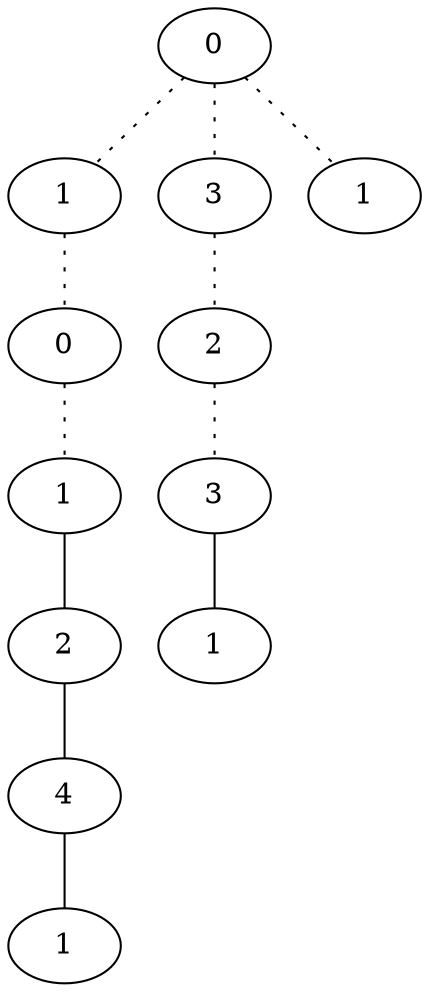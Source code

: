 graph {
a0[label=0];
a1[label=1];
a2[label=0];
a3[label=1];
a4[label=2];
a5[label=4];
a6[label=1];
a7[label=3];
a8[label=2];
a9[label=3];
a10[label=1];
a11[label=1];
a0 -- a1 [style=dotted];
a0 -- a7 [style=dotted];
a0 -- a11 [style=dotted];
a1 -- a2 [style=dotted];
a2 -- a3 [style=dotted];
a3 -- a4;
a4 -- a5;
a5 -- a6;
a7 -- a8 [style=dotted];
a8 -- a9 [style=dotted];
a9 -- a10;
}
